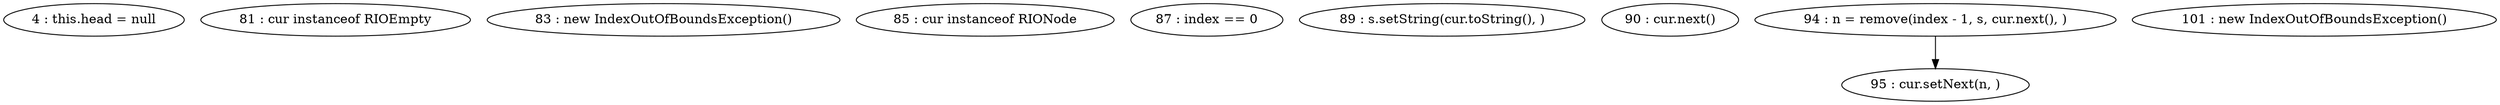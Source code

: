 digraph G {
"4 : this.head = null"
"81 : cur instanceof RIOEmpty"
"83 : new IndexOutOfBoundsException()"
"85 : cur instanceof RIONode"
"87 : index == 0"
"89 : s.setString(cur.toString(), )"
"90 : cur.next()"
"94 : n = remove(index - 1, s, cur.next(), )"
"94 : n = remove(index - 1, s, cur.next(), )" -> "95 : cur.setNext(n, )"
"95 : cur.setNext(n, )"
"101 : new IndexOutOfBoundsException()"
}